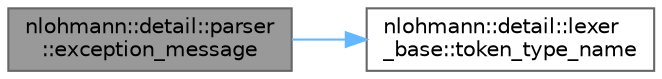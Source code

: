 digraph "nlohmann::detail::parser::exception_message"
{
 // LATEX_PDF_SIZE
  bgcolor="transparent";
  edge [fontname=Helvetica,fontsize=10,labelfontname=Helvetica,labelfontsize=10];
  node [fontname=Helvetica,fontsize=10,shape=box,height=0.2,width=0.4];
  rankdir="LR";
  Node1 [id="Node000001",label="nlohmann::detail::parser\l::exception_message",height=0.2,width=0.4,color="gray40", fillcolor="grey60", style="filled", fontcolor="black",tooltip=" "];
  Node1 -> Node2 [id="edge1_Node000001_Node000002",color="steelblue1",style="solid",tooltip=" "];
  Node2 [id="Node000002",label="nlohmann::detail::lexer\l_base::token_type_name",height=0.2,width=0.4,color="grey40", fillcolor="white", style="filled",URL="$classnlohmann_1_1detail_1_1lexer__base.html#a3e49458ca35019e4db8a45629f5be192",tooltip="return name of values of type token_type (only used for errors)"];
}
